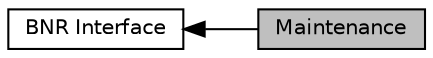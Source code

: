 digraph "Maintenance"
{
  edge [fontname="Helvetica",fontsize="10",labelfontname="Helvetica",labelfontsize="10"];
  node [fontname="Helvetica",fontsize="10",shape=record];
  rankdir=LR;
  Node1 [label="BNR Interface",height=0.2,width=0.4,color="black", fillcolor="white", style="filled",URL="$a00333.html",tooltip="BNR Interface contains functions and properties that are related to the BNR System. "];
  Node0 [label="Maintenance",height=0.2,width=0.4,color="black", fillcolor="grey75", style="filled", fontcolor="black"];
  Node1->Node0 [shape=plaintext, dir="back", style="solid"];
}
